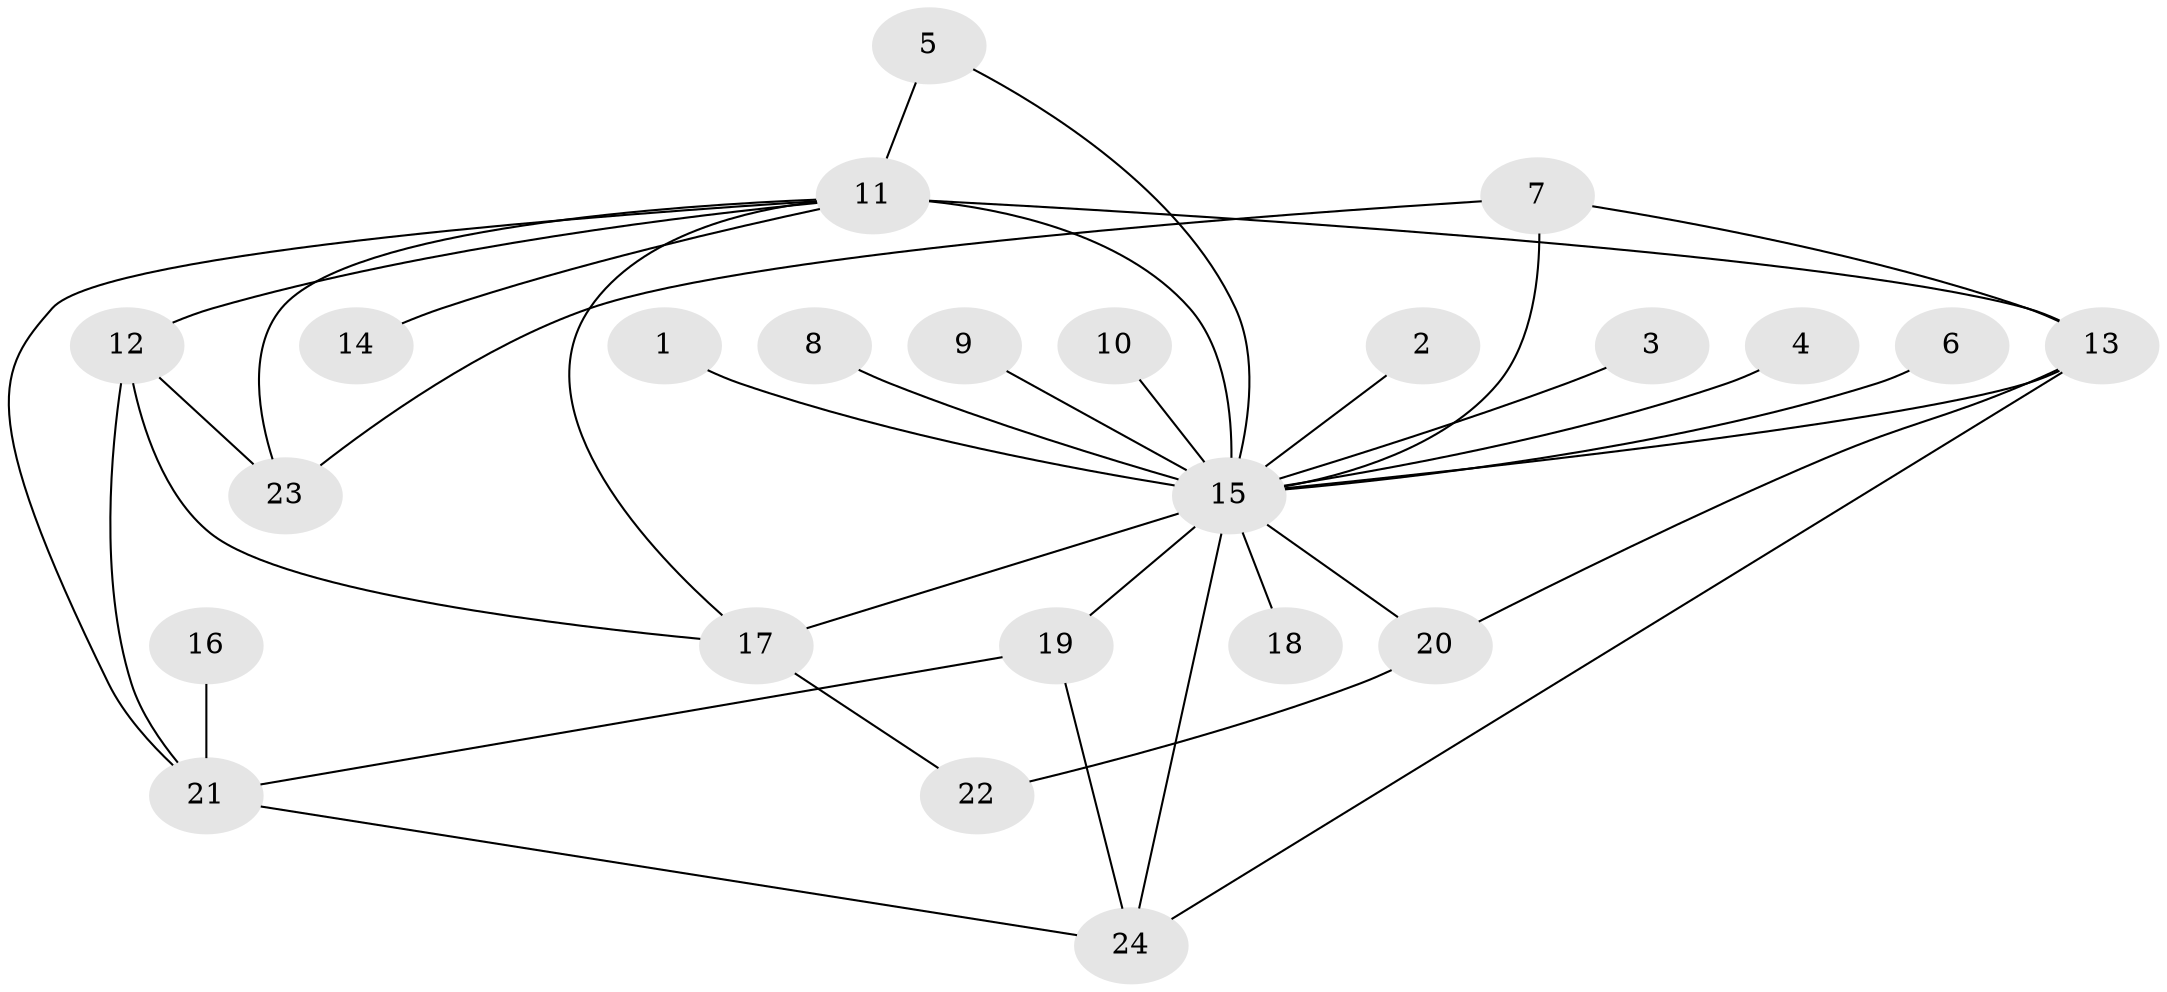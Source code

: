 // original degree distribution, {14: 0.012658227848101266, 9: 0.012658227848101266, 5: 0.06329113924050633, 27: 0.012658227848101266, 3: 0.06329113924050633, 1: 0.43037974683544306, 2: 0.2911392405063291, 4: 0.06329113924050633, 6: 0.05063291139240506}
// Generated by graph-tools (version 1.1) at 2025/36/03/04/25 23:36:46]
// undirected, 24 vertices, 37 edges
graph export_dot {
  node [color=gray90,style=filled];
  1;
  2;
  3;
  4;
  5;
  6;
  7;
  8;
  9;
  10;
  11;
  12;
  13;
  14;
  15;
  16;
  17;
  18;
  19;
  20;
  21;
  22;
  23;
  24;
  1 -- 15 [weight=1.0];
  2 -- 15 [weight=1.0];
  3 -- 15 [weight=1.0];
  4 -- 15 [weight=1.0];
  5 -- 11 [weight=1.0];
  5 -- 15 [weight=1.0];
  6 -- 15 [weight=1.0];
  7 -- 13 [weight=1.0];
  7 -- 15 [weight=1.0];
  7 -- 23 [weight=1.0];
  8 -- 15 [weight=1.0];
  9 -- 15 [weight=1.0];
  10 -- 15 [weight=1.0];
  11 -- 12 [weight=1.0];
  11 -- 13 [weight=2.0];
  11 -- 14 [weight=1.0];
  11 -- 15 [weight=3.0];
  11 -- 17 [weight=1.0];
  11 -- 21 [weight=2.0];
  11 -- 23 [weight=1.0];
  12 -- 17 [weight=1.0];
  12 -- 21 [weight=1.0];
  12 -- 23 [weight=2.0];
  13 -- 15 [weight=2.0];
  13 -- 20 [weight=1.0];
  13 -- 24 [weight=1.0];
  15 -- 17 [weight=1.0];
  15 -- 18 [weight=1.0];
  15 -- 19 [weight=2.0];
  15 -- 20 [weight=1.0];
  15 -- 24 [weight=1.0];
  16 -- 21 [weight=2.0];
  17 -- 22 [weight=1.0];
  19 -- 21 [weight=1.0];
  19 -- 24 [weight=1.0];
  20 -- 22 [weight=2.0];
  21 -- 24 [weight=1.0];
}
